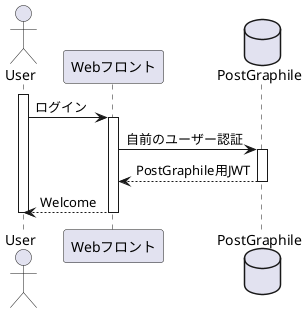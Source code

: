 @startuml
actor User
participant Webフロント
database PostGraphile

activate User
  User -> Webフロント: ログイン
  activate Webフロント
    Webフロント -> PostGraphile: 自前のユーザー認証
    activate PostGraphile
    return PostGraphile用JWT
  return Welcome
deactivate User

@enduml
